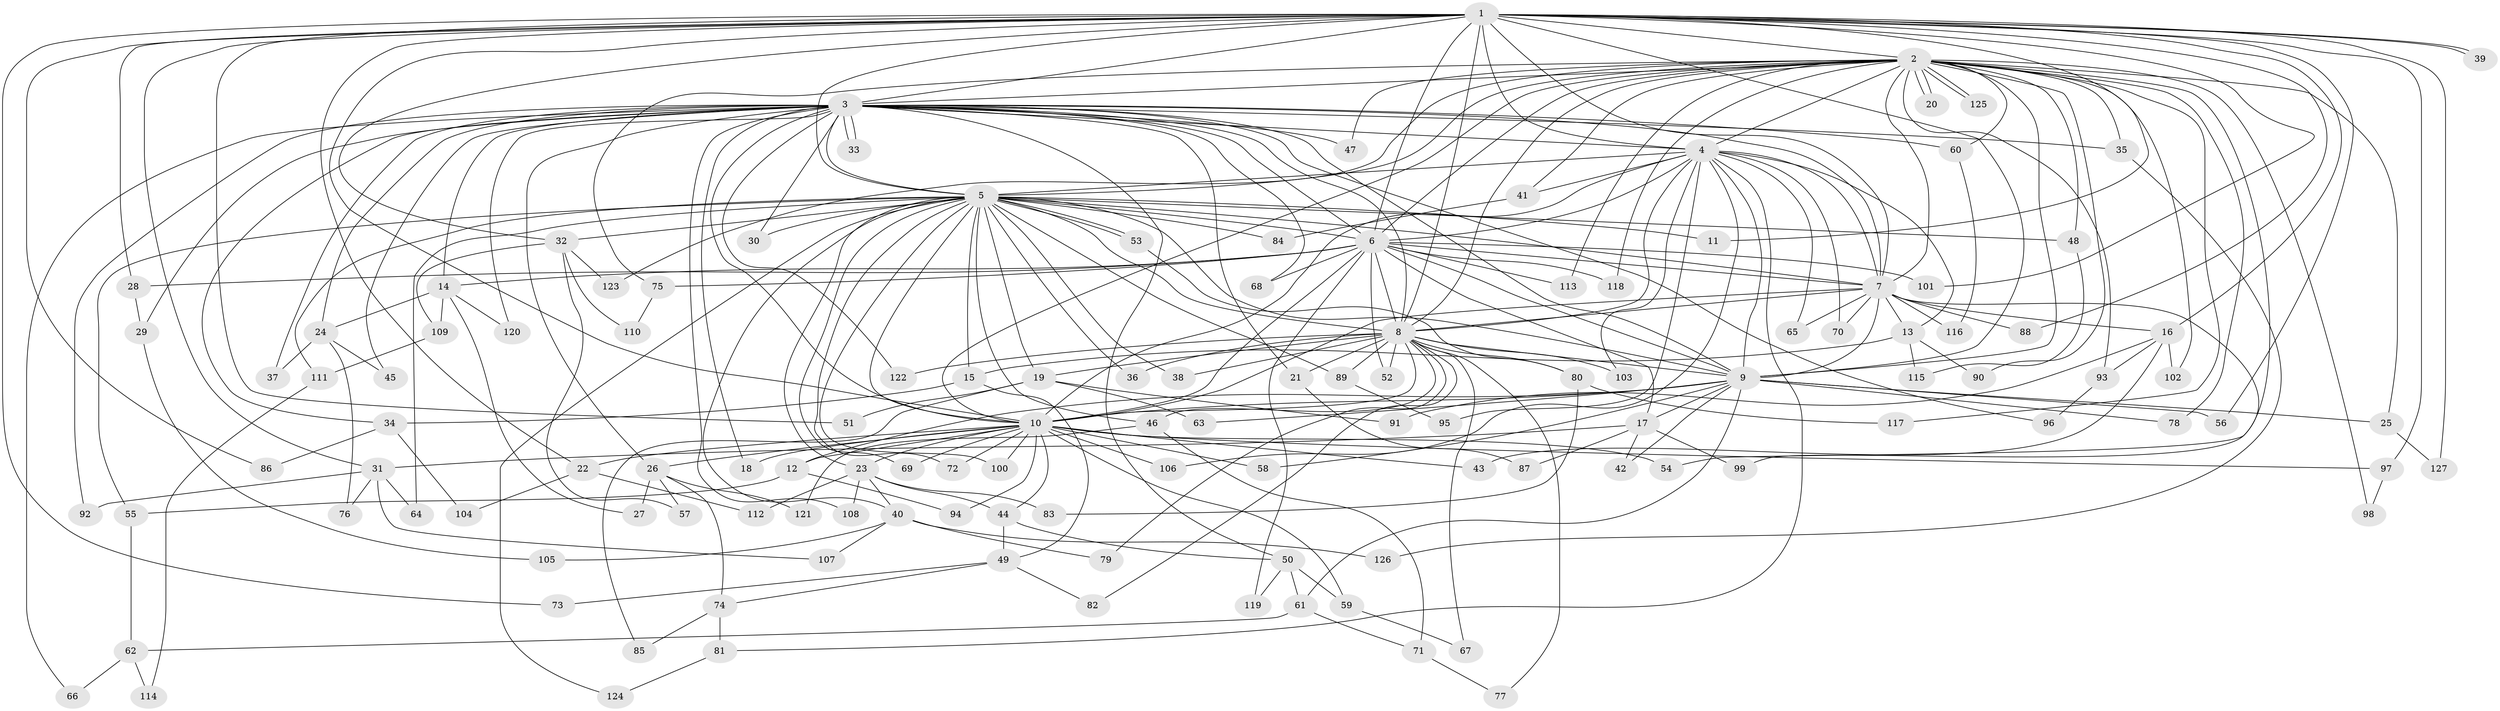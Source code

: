 // coarse degree distribution, {22: 0.010101010101010102, 34: 0.020202020202020204, 29: 0.020202020202020204, 13: 0.010101010101010102, 12: 0.010101010101010102, 18: 0.010101010101010102, 2: 0.5454545454545454, 4: 0.09090909090909091, 5: 0.030303030303030304, 8: 0.020202020202020204, 6: 0.0707070707070707, 3: 0.13131313131313133, 1: 0.030303030303030304}
// Generated by graph-tools (version 1.1) at 2025/41/03/06/25 10:41:39]
// undirected, 127 vertices, 279 edges
graph export_dot {
graph [start="1"]
  node [color=gray90,style=filled];
  1;
  2;
  3;
  4;
  5;
  6;
  7;
  8;
  9;
  10;
  11;
  12;
  13;
  14;
  15;
  16;
  17;
  18;
  19;
  20;
  21;
  22;
  23;
  24;
  25;
  26;
  27;
  28;
  29;
  30;
  31;
  32;
  33;
  34;
  35;
  36;
  37;
  38;
  39;
  40;
  41;
  42;
  43;
  44;
  45;
  46;
  47;
  48;
  49;
  50;
  51;
  52;
  53;
  54;
  55;
  56;
  57;
  58;
  59;
  60;
  61;
  62;
  63;
  64;
  65;
  66;
  67;
  68;
  69;
  70;
  71;
  72;
  73;
  74;
  75;
  76;
  77;
  78;
  79;
  80;
  81;
  82;
  83;
  84;
  85;
  86;
  87;
  88;
  89;
  90;
  91;
  92;
  93;
  94;
  95;
  96;
  97;
  98;
  99;
  100;
  101;
  102;
  103;
  104;
  105;
  106;
  107;
  108;
  109;
  110;
  111;
  112;
  113;
  114;
  115;
  116;
  117;
  118;
  119;
  120;
  121;
  122;
  123;
  124;
  125;
  126;
  127;
  1 -- 2;
  1 -- 3;
  1 -- 4;
  1 -- 5;
  1 -- 6;
  1 -- 7;
  1 -- 8;
  1 -- 9;
  1 -- 10;
  1 -- 11;
  1 -- 16;
  1 -- 22;
  1 -- 28;
  1 -- 31;
  1 -- 32;
  1 -- 39;
  1 -- 39;
  1 -- 51;
  1 -- 56;
  1 -- 73;
  1 -- 86;
  1 -- 88;
  1 -- 97;
  1 -- 101;
  1 -- 127;
  2 -- 3;
  2 -- 4;
  2 -- 5;
  2 -- 6;
  2 -- 7;
  2 -- 8;
  2 -- 9;
  2 -- 10;
  2 -- 20;
  2 -- 20;
  2 -- 25;
  2 -- 35;
  2 -- 41;
  2 -- 47;
  2 -- 48;
  2 -- 54;
  2 -- 60;
  2 -- 75;
  2 -- 78;
  2 -- 90;
  2 -- 93;
  2 -- 98;
  2 -- 102;
  2 -- 113;
  2 -- 117;
  2 -- 118;
  2 -- 123;
  2 -- 125;
  2 -- 125;
  3 -- 4;
  3 -- 5;
  3 -- 6;
  3 -- 7;
  3 -- 8;
  3 -- 9;
  3 -- 10;
  3 -- 14;
  3 -- 18;
  3 -- 21;
  3 -- 24;
  3 -- 26;
  3 -- 29;
  3 -- 30;
  3 -- 33;
  3 -- 33;
  3 -- 34;
  3 -- 35;
  3 -- 37;
  3 -- 45;
  3 -- 47;
  3 -- 50;
  3 -- 60;
  3 -- 66;
  3 -- 68;
  3 -- 92;
  3 -- 96;
  3 -- 108;
  3 -- 120;
  3 -- 122;
  4 -- 5;
  4 -- 6;
  4 -- 7;
  4 -- 8;
  4 -- 9;
  4 -- 10;
  4 -- 13;
  4 -- 41;
  4 -- 65;
  4 -- 70;
  4 -- 81;
  4 -- 95;
  4 -- 103;
  4 -- 106;
  5 -- 6;
  5 -- 7;
  5 -- 8;
  5 -- 9;
  5 -- 10;
  5 -- 11;
  5 -- 15;
  5 -- 19;
  5 -- 23;
  5 -- 30;
  5 -- 32;
  5 -- 36;
  5 -- 38;
  5 -- 40;
  5 -- 46;
  5 -- 48;
  5 -- 53;
  5 -- 53;
  5 -- 55;
  5 -- 64;
  5 -- 69;
  5 -- 72;
  5 -- 84;
  5 -- 89;
  5 -- 100;
  5 -- 111;
  5 -- 124;
  6 -- 7;
  6 -- 8;
  6 -- 9;
  6 -- 10;
  6 -- 14;
  6 -- 17;
  6 -- 28;
  6 -- 52;
  6 -- 68;
  6 -- 75;
  6 -- 101;
  6 -- 113;
  6 -- 118;
  6 -- 119;
  7 -- 8;
  7 -- 9;
  7 -- 10;
  7 -- 13;
  7 -- 16;
  7 -- 65;
  7 -- 70;
  7 -- 88;
  7 -- 99;
  7 -- 116;
  8 -- 9;
  8 -- 10;
  8 -- 19;
  8 -- 21;
  8 -- 36;
  8 -- 38;
  8 -- 46;
  8 -- 52;
  8 -- 67;
  8 -- 77;
  8 -- 79;
  8 -- 80;
  8 -- 82;
  8 -- 89;
  8 -- 103;
  8 -- 122;
  9 -- 10;
  9 -- 12;
  9 -- 17;
  9 -- 25;
  9 -- 42;
  9 -- 56;
  9 -- 58;
  9 -- 61;
  9 -- 63;
  9 -- 78;
  10 -- 12;
  10 -- 18;
  10 -- 22;
  10 -- 23;
  10 -- 26;
  10 -- 43;
  10 -- 44;
  10 -- 54;
  10 -- 58;
  10 -- 59;
  10 -- 69;
  10 -- 72;
  10 -- 94;
  10 -- 97;
  10 -- 100;
  10 -- 106;
  12 -- 55;
  12 -- 94;
  13 -- 15;
  13 -- 90;
  13 -- 115;
  14 -- 24;
  14 -- 27;
  14 -- 109;
  14 -- 120;
  15 -- 34;
  15 -- 49;
  16 -- 43;
  16 -- 91;
  16 -- 93;
  16 -- 102;
  17 -- 31;
  17 -- 42;
  17 -- 87;
  17 -- 99;
  19 -- 51;
  19 -- 63;
  19 -- 85;
  19 -- 91;
  21 -- 87;
  22 -- 104;
  22 -- 112;
  23 -- 40;
  23 -- 44;
  23 -- 83;
  23 -- 108;
  23 -- 112;
  24 -- 37;
  24 -- 45;
  24 -- 76;
  25 -- 127;
  26 -- 27;
  26 -- 57;
  26 -- 74;
  26 -- 121;
  28 -- 29;
  29 -- 105;
  31 -- 64;
  31 -- 76;
  31 -- 92;
  31 -- 107;
  32 -- 57;
  32 -- 109;
  32 -- 110;
  32 -- 123;
  34 -- 86;
  34 -- 104;
  35 -- 126;
  40 -- 79;
  40 -- 105;
  40 -- 107;
  40 -- 126;
  41 -- 84;
  44 -- 49;
  44 -- 50;
  46 -- 71;
  46 -- 121;
  48 -- 115;
  49 -- 73;
  49 -- 74;
  49 -- 82;
  50 -- 59;
  50 -- 61;
  50 -- 119;
  53 -- 80;
  55 -- 62;
  59 -- 67;
  60 -- 116;
  61 -- 62;
  61 -- 71;
  62 -- 66;
  62 -- 114;
  71 -- 77;
  74 -- 81;
  74 -- 85;
  75 -- 110;
  80 -- 83;
  80 -- 117;
  81 -- 124;
  89 -- 95;
  93 -- 96;
  97 -- 98;
  109 -- 111;
  111 -- 114;
}
